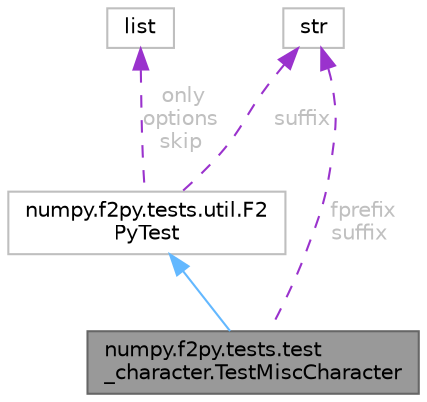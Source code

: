 digraph "numpy.f2py.tests.test_character.TestMiscCharacter"
{
 // LATEX_PDF_SIZE
  bgcolor="transparent";
  edge [fontname=Helvetica,fontsize=10,labelfontname=Helvetica,labelfontsize=10];
  node [fontname=Helvetica,fontsize=10,shape=box,height=0.2,width=0.4];
  Node1 [id="Node000001",label="numpy.f2py.tests.test\l_character.TestMiscCharacter",height=0.2,width=0.4,color="gray40", fillcolor="grey60", style="filled", fontcolor="black",tooltip=" "];
  Node2 -> Node1 [id="edge1_Node000001_Node000002",dir="back",color="steelblue1",style="solid",tooltip=" "];
  Node2 [id="Node000002",label="numpy.f2py.tests.util.F2\lPyTest",height=0.2,width=0.4,color="grey75", fillcolor="white", style="filled",URL="$de/d71/classnumpy_1_1f2py_1_1tests_1_1util_1_1F2PyTest.html",tooltip=" "];
  Node3 -> Node2 [id="edge2_Node000002_Node000003",dir="back",color="darkorchid3",style="dashed",tooltip=" ",label=" only\noptions\nskip",fontcolor="grey" ];
  Node3 [id="Node000003",label="list",height=0.2,width=0.4,color="grey75", fillcolor="white", style="filled",tooltip=" "];
  Node4 -> Node2 [id="edge3_Node000002_Node000004",dir="back",color="darkorchid3",style="dashed",tooltip=" ",label=" suffix",fontcolor="grey" ];
  Node4 [id="Node000004",label="str",height=0.2,width=0.4,color="grey75", fillcolor="white", style="filled",tooltip=" "];
  Node4 -> Node1 [id="edge4_Node000001_Node000004",dir="back",color="darkorchid3",style="dashed",tooltip=" ",label=" fprefix\nsuffix",fontcolor="grey" ];
}
